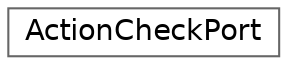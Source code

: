 digraph "Graphical Class Hierarchy"
{
 // LATEX_PDF_SIZE
  bgcolor="transparent";
  edge [fontname=Helvetica,fontsize=14,labelfontname=Helvetica,labelfontsize=14];
  node [fontname=Helvetica,fontsize=14,shape=box,height=0.2,width=0.4];
  rankdir="LR";
  Node0 [id="Node000000",label="ActionCheckPort",height=0.2,width=0.4,color="grey40", fillcolor="white", style="filled",URL="$dc/d10/classActionCheckPort.html",tooltip=" "];
}
